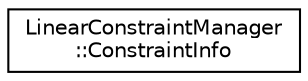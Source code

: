 digraph "Graphical Class Hierarchy"
{
 // LATEX_PDF_SIZE
  edge [fontname="Helvetica",fontsize="10",labelfontname="Helvetica",labelfontsize="10"];
  node [fontname="Helvetica",fontsize="10",shape=record];
  rankdir="LR";
  Node0 [label="LinearConstraintManager\l::ConstraintInfo",height=0.2,width=0.4,color="black", fillcolor="white", style="filled",URL="$structoperations__research_1_1sat_1_1_linear_constraint_manager_1_1_constraint_info.html",tooltip=" "];
}
